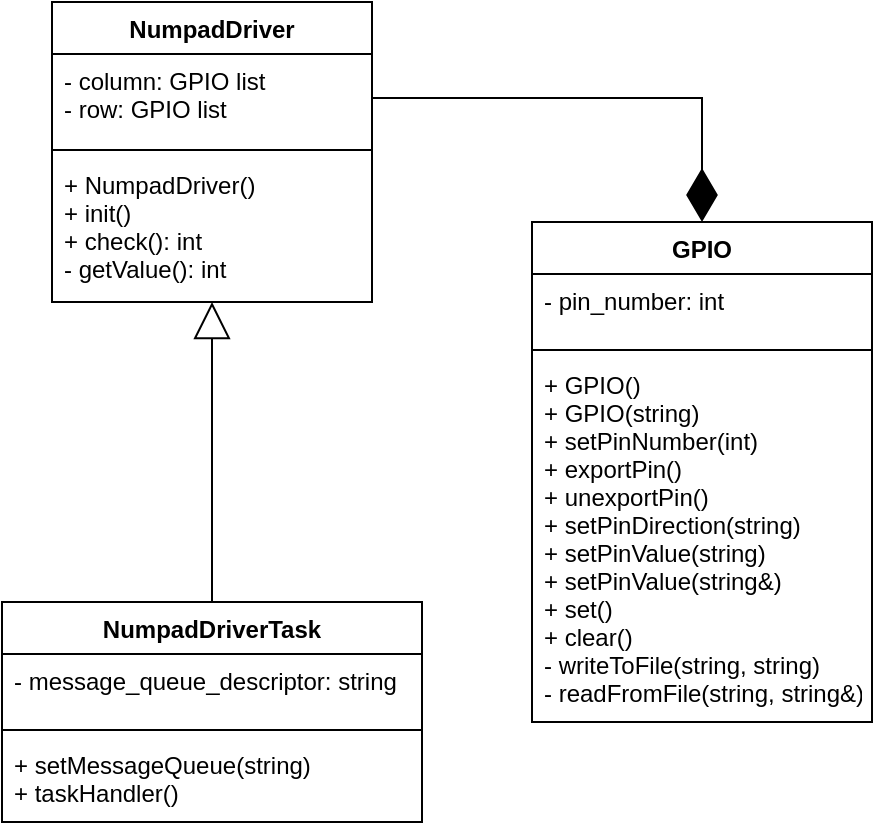 <mxfile version="13.8.3" type="google"><diagram id="WRKNaVTL2PBGcSGsdcVF" name="Page-1"><mxGraphModel dx="677" dy="370" grid="1" gridSize="10" guides="1" tooltips="1" connect="1" arrows="1" fold="1" page="1" pageScale="1" pageWidth="850" pageHeight="1100" math="0" shadow="0"><root><mxCell id="0"/><mxCell id="1" parent="0"/><mxCell id="FKYrMLtFvdVZ7JZEZbtO-2" value="NumpadDriver" style="swimlane;fontStyle=1;align=center;verticalAlign=top;childLayout=stackLayout;horizontal=1;startSize=26;horizontalStack=0;resizeParent=1;resizeParentMax=0;resizeLast=0;collapsible=1;marginBottom=0;" vertex="1" parent="1"><mxGeometry x="290" y="340" width="160" height="150" as="geometry"/></mxCell><mxCell id="FKYrMLtFvdVZ7JZEZbtO-3" value="- column: GPIO list&#xA;- row: GPIO list" style="text;strokeColor=none;fillColor=none;align=left;verticalAlign=top;spacingLeft=4;spacingRight=4;overflow=hidden;rotatable=0;points=[[0,0.5],[1,0.5]];portConstraint=eastwest;" vertex="1" parent="FKYrMLtFvdVZ7JZEZbtO-2"><mxGeometry y="26" width="160" height="44" as="geometry"/></mxCell><mxCell id="FKYrMLtFvdVZ7JZEZbtO-4" value="" style="line;strokeWidth=1;fillColor=none;align=left;verticalAlign=middle;spacingTop=-1;spacingLeft=3;spacingRight=3;rotatable=0;labelPosition=right;points=[];portConstraint=eastwest;" vertex="1" parent="FKYrMLtFvdVZ7JZEZbtO-2"><mxGeometry y="70" width="160" height="8" as="geometry"/></mxCell><mxCell id="FKYrMLtFvdVZ7JZEZbtO-5" value="+ NumpadDriver()&#xA;+ init()&#xA;+ check(): int&#xA;- getValue(): int&#xA;" style="text;strokeColor=none;fillColor=none;align=left;verticalAlign=top;spacingLeft=4;spacingRight=4;overflow=hidden;rotatable=0;points=[[0,0.5],[1,0.5]];portConstraint=eastwest;" vertex="1" parent="FKYrMLtFvdVZ7JZEZbtO-2"><mxGeometry y="78" width="160" height="72" as="geometry"/></mxCell><mxCell id="FKYrMLtFvdVZ7JZEZbtO-6" value="NumpadDriverTask" style="swimlane;fontStyle=1;align=center;verticalAlign=top;childLayout=stackLayout;horizontal=1;startSize=26;horizontalStack=0;resizeParent=1;resizeParentMax=0;resizeLast=0;collapsible=1;marginBottom=0;" vertex="1" parent="1"><mxGeometry x="265" y="640" width="210" height="110" as="geometry"/></mxCell><mxCell id="FKYrMLtFvdVZ7JZEZbtO-7" value="- message_queue_descriptor: string" style="text;strokeColor=none;fillColor=none;align=left;verticalAlign=top;spacingLeft=4;spacingRight=4;overflow=hidden;rotatable=0;points=[[0,0.5],[1,0.5]];portConstraint=eastwest;" vertex="1" parent="FKYrMLtFvdVZ7JZEZbtO-6"><mxGeometry y="26" width="210" height="34" as="geometry"/></mxCell><mxCell id="FKYrMLtFvdVZ7JZEZbtO-8" value="" style="line;strokeWidth=1;fillColor=none;align=left;verticalAlign=middle;spacingTop=-1;spacingLeft=3;spacingRight=3;rotatable=0;labelPosition=right;points=[];portConstraint=eastwest;" vertex="1" parent="FKYrMLtFvdVZ7JZEZbtO-6"><mxGeometry y="60" width="210" height="8" as="geometry"/></mxCell><mxCell id="FKYrMLtFvdVZ7JZEZbtO-9" value="+ setMessageQueue(string)&#xA;+ taskHandler()&#xA;&#xA;&#xA;&#xA;&#xA;" style="text;strokeColor=none;fillColor=none;align=left;verticalAlign=top;spacingLeft=4;spacingRight=4;overflow=hidden;rotatable=0;points=[[0,0.5],[1,0.5]];portConstraint=eastwest;" vertex="1" parent="FKYrMLtFvdVZ7JZEZbtO-6"><mxGeometry y="68" width="210" height="42" as="geometry"/></mxCell><mxCell id="FKYrMLtFvdVZ7JZEZbtO-11" value="" style="endArrow=block;endSize=16;endFill=0;html=1;exitX=0.5;exitY=0;exitDx=0;exitDy=0;entryX=0.5;entryY=1;entryDx=0;entryDy=0;entryPerimeter=0;" edge="1" parent="1" source="FKYrMLtFvdVZ7JZEZbtO-6" target="FKYrMLtFvdVZ7JZEZbtO-5"><mxGeometry width="160" relative="1" as="geometry"><mxPoint x="290" y="420" as="sourcePoint"/><mxPoint x="450" y="420" as="targetPoint"/></mxGeometry></mxCell><mxCell id="FKYrMLtFvdVZ7JZEZbtO-16" value="GPIO" style="swimlane;fontStyle=1;align=center;verticalAlign=top;childLayout=stackLayout;horizontal=1;startSize=26;horizontalStack=0;resizeParent=1;resizeParentMax=0;resizeLast=0;collapsible=1;marginBottom=0;" vertex="1" parent="1"><mxGeometry x="530" y="450" width="170" height="250" as="geometry"/></mxCell><mxCell id="FKYrMLtFvdVZ7JZEZbtO-17" value="- pin_number: int" style="text;strokeColor=none;fillColor=none;align=left;verticalAlign=top;spacingLeft=4;spacingRight=4;overflow=hidden;rotatable=0;points=[[0,0.5],[1,0.5]];portConstraint=eastwest;" vertex="1" parent="FKYrMLtFvdVZ7JZEZbtO-16"><mxGeometry y="26" width="170" height="34" as="geometry"/></mxCell><mxCell id="FKYrMLtFvdVZ7JZEZbtO-18" value="" style="line;strokeWidth=1;fillColor=none;align=left;verticalAlign=middle;spacingTop=-1;spacingLeft=3;spacingRight=3;rotatable=0;labelPosition=right;points=[];portConstraint=eastwest;" vertex="1" parent="FKYrMLtFvdVZ7JZEZbtO-16"><mxGeometry y="60" width="170" height="8" as="geometry"/></mxCell><mxCell id="FKYrMLtFvdVZ7JZEZbtO-19" value="+ GPIO()&#xA;+ GPIO(string)&#xA;+ setPinNumber(int)&#xA;+ exportPin()&#xA;+ unexportPin()&#xA;+ setPinDirection(string)&#xA;+ setPinValue(string)&#xA;+ setPinValue(string&amp;)&#xA;+ set()&#xA;+ clear()&#xA;- writeToFile(string, string)&#xA;- readFromFile(string, string&amp;)&#xA;&#xA;" style="text;strokeColor=none;fillColor=none;align=left;verticalAlign=top;spacingLeft=4;spacingRight=4;overflow=hidden;rotatable=0;points=[[0,0.5],[1,0.5]];portConstraint=eastwest;" vertex="1" parent="FKYrMLtFvdVZ7JZEZbtO-16"><mxGeometry y="68" width="170" height="182" as="geometry"/></mxCell><mxCell id="FKYrMLtFvdVZ7JZEZbtO-20" value="" style="endArrow=diamondThin;endFill=1;endSize=24;html=1;exitX=1;exitY=0.5;exitDx=0;exitDy=0;entryX=0.5;entryY=0;entryDx=0;entryDy=0;rounded=0;edgeStyle=orthogonalEdgeStyle;" edge="1" parent="1" source="FKYrMLtFvdVZ7JZEZbtO-3" target="FKYrMLtFvdVZ7JZEZbtO-16"><mxGeometry width="160" relative="1" as="geometry"><mxPoint x="470" y="570" as="sourcePoint"/><mxPoint x="630" y="570" as="targetPoint"/></mxGeometry></mxCell></root></mxGraphModel></diagram></mxfile>